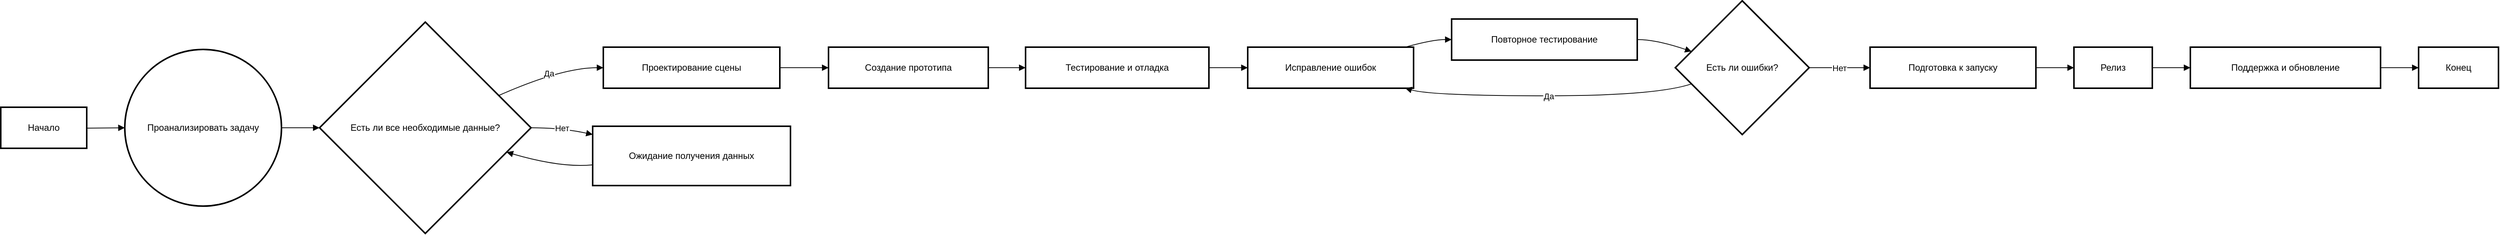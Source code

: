 <mxfile version="26.0.16">
  <diagram name="Страница — 1" id="d5ncUPp-Y7stNYp6Yt5m">
    <mxGraphModel>
      <root>
        <mxCell id="0" />
        <mxCell id="1" parent="0" />
        <mxCell id="2" value="Начало" style="whiteSpace=wrap;strokeWidth=2;" vertex="1" parent="1">
          <mxGeometry x="8" y="148" width="113" height="54" as="geometry" />
        </mxCell>
        <mxCell id="3" value="Проанализировать задачу" style="ellipse;aspect=fixed;strokeWidth=2;whiteSpace=wrap;" vertex="1" parent="1">
          <mxGeometry x="171" y="72" width="206" height="206" as="geometry" />
        </mxCell>
        <mxCell id="4" value="Есть ли все необходимые данные?" style="rhombus;strokeWidth=2;whiteSpace=wrap;" vertex="1" parent="1">
          <mxGeometry x="427" y="36" width="278" height="278" as="geometry" />
        </mxCell>
        <mxCell id="5" value="Проектирование сцены" style="whiteSpace=wrap;strokeWidth=2;" vertex="1" parent="1">
          <mxGeometry x="800" y="69" width="232" height="54" as="geometry" />
        </mxCell>
        <mxCell id="6" value="Ожидание получения данных" style="whiteSpace=wrap;strokeWidth=2;" vertex="1" parent="1">
          <mxGeometry x="786" y="173" width="260" height="78" as="geometry" />
        </mxCell>
        <mxCell id="7" value="Создание прототипа" style="whiteSpace=wrap;strokeWidth=2;" vertex="1" parent="1">
          <mxGeometry x="1096" y="69" width="210" height="54" as="geometry" />
        </mxCell>
        <mxCell id="8" value="Тестирование и отладка" style="whiteSpace=wrap;strokeWidth=2;" vertex="1" parent="1">
          <mxGeometry x="1355" y="69" width="241" height="54" as="geometry" />
        </mxCell>
        <mxCell id="9" value="Исправление ошибок" style="whiteSpace=wrap;strokeWidth=2;" vertex="1" parent="1">
          <mxGeometry x="1647" y="69" width="218" height="54" as="geometry" />
        </mxCell>
        <mxCell id="10" value="Повторное тестирование" style="whiteSpace=wrap;strokeWidth=2;" vertex="1" parent="1">
          <mxGeometry x="1915" y="32" width="244" height="54" as="geometry" />
        </mxCell>
        <mxCell id="11" value="Есть ли ошибки?" style="rhombus;strokeWidth=2;whiteSpace=wrap;" vertex="1" parent="1">
          <mxGeometry x="2209" y="8" width="176" height="176" as="geometry" />
        </mxCell>
        <mxCell id="12" value="Подготовка к запуску" style="whiteSpace=wrap;strokeWidth=2;" vertex="1" parent="1">
          <mxGeometry x="2465" y="69" width="218" height="54" as="geometry" />
        </mxCell>
        <mxCell id="13" value="Релиз" style="whiteSpace=wrap;strokeWidth=2;" vertex="1" parent="1">
          <mxGeometry x="2733" y="69" width="103" height="54" as="geometry" />
        </mxCell>
        <mxCell id="14" value="Поддержка и обновление" style="whiteSpace=wrap;strokeWidth=2;" vertex="1" parent="1">
          <mxGeometry x="2886" y="69" width="250" height="54" as="geometry" />
        </mxCell>
        <mxCell id="15" value="Конец" style="whiteSpace=wrap;strokeWidth=2;" vertex="1" parent="1">
          <mxGeometry x="3186" y="69" width="105" height="54" as="geometry" />
        </mxCell>
        <mxCell id="16" value="" style="curved=1;startArrow=none;endArrow=block;exitX=1;exitY=0.51;entryX=0;entryY=0.5;" edge="1" parent="1" source="2" target="3">
          <mxGeometry relative="1" as="geometry">
            <Array as="points" />
          </mxGeometry>
        </mxCell>
        <mxCell id="17" value="" style="curved=1;startArrow=none;endArrow=block;exitX=1;exitY=0.5;entryX=0;entryY=0.5;" edge="1" parent="1" source="3" target="4">
          <mxGeometry relative="1" as="geometry">
            <Array as="points" />
          </mxGeometry>
        </mxCell>
        <mxCell id="18" value="Да" style="curved=1;startArrow=none;endArrow=block;exitX=1;exitY=0.28;entryX=0;entryY=0.5;" edge="1" parent="1" source="4" target="5">
          <mxGeometry relative="1" as="geometry">
            <Array as="points">
              <mxPoint x="745" y="96" />
            </Array>
          </mxGeometry>
        </mxCell>
        <mxCell id="19" value="Нет" style="curved=1;startArrow=none;endArrow=block;exitX=1;exitY=0.5;entryX=0;entryY=0.14;" edge="1" parent="1" source="4" target="6">
          <mxGeometry relative="1" as="geometry">
            <Array as="points">
              <mxPoint x="745" y="175" />
            </Array>
          </mxGeometry>
        </mxCell>
        <mxCell id="20" value="" style="curved=1;startArrow=none;endArrow=block;exitX=0;exitY=0.65;entryX=1;entryY=0.65;" edge="1" parent="1" source="6" target="4">
          <mxGeometry relative="1" as="geometry">
            <Array as="points">
              <mxPoint x="745" y="228" />
            </Array>
          </mxGeometry>
        </mxCell>
        <mxCell id="21" value="" style="curved=1;startArrow=none;endArrow=block;exitX=1;exitY=0.5;entryX=0;entryY=0.5;" edge="1" parent="1" source="5" target="7">
          <mxGeometry relative="1" as="geometry">
            <Array as="points" />
          </mxGeometry>
        </mxCell>
        <mxCell id="22" value="" style="curved=1;startArrow=none;endArrow=block;exitX=1;exitY=0.5;entryX=0;entryY=0.5;" edge="1" parent="1" source="7" target="8">
          <mxGeometry relative="1" as="geometry">
            <Array as="points" />
          </mxGeometry>
        </mxCell>
        <mxCell id="23" value="" style="curved=1;startArrow=none;endArrow=block;exitX=1;exitY=0.5;entryX=0;entryY=0.5;" edge="1" parent="1" source="8" target="9">
          <mxGeometry relative="1" as="geometry">
            <Array as="points" />
          </mxGeometry>
        </mxCell>
        <mxCell id="24" value="" style="curved=1;startArrow=none;endArrow=block;exitX=0.95;exitY=0;entryX=0;entryY=0.5;" edge="1" parent="1" source="9" target="10">
          <mxGeometry relative="1" as="geometry">
            <Array as="points">
              <mxPoint x="1890" y="59" />
            </Array>
          </mxGeometry>
        </mxCell>
        <mxCell id="25" value="" style="curved=1;startArrow=none;endArrow=block;exitX=1;exitY=0.5;entryX=0;entryY=0.34;" edge="1" parent="1" source="10" target="11">
          <mxGeometry relative="1" as="geometry">
            <Array as="points">
              <mxPoint x="2184" y="59" />
            </Array>
          </mxGeometry>
        </mxCell>
        <mxCell id="26" value="Да" style="curved=1;startArrow=none;endArrow=block;exitX=0;exitY=0.66;entryX=0.95;entryY=1;" edge="1" parent="1" source="11" target="9">
          <mxGeometry relative="1" as="geometry">
            <Array as="points">
              <mxPoint x="2184" y="133" />
              <mxPoint x="1890" y="133" />
            </Array>
          </mxGeometry>
        </mxCell>
        <mxCell id="27" value="Нет" style="curved=1;startArrow=none;endArrow=block;exitX=1;exitY=0.5;entryX=0;entryY=0.5;" edge="1" parent="1" source="11" target="12">
          <mxGeometry relative="1" as="geometry">
            <Array as="points" />
          </mxGeometry>
        </mxCell>
        <mxCell id="28" value="" style="curved=1;startArrow=none;endArrow=block;exitX=1;exitY=0.5;entryX=0;entryY=0.5;" edge="1" parent="1" source="12" target="13">
          <mxGeometry relative="1" as="geometry">
            <Array as="points" />
          </mxGeometry>
        </mxCell>
        <mxCell id="29" value="" style="curved=1;startArrow=none;endArrow=block;exitX=1;exitY=0.5;entryX=0;entryY=0.5;" edge="1" parent="1" source="13" target="14">
          <mxGeometry relative="1" as="geometry">
            <Array as="points" />
          </mxGeometry>
        </mxCell>
        <mxCell id="30" value="" style="curved=1;startArrow=none;endArrow=block;exitX=1;exitY=0.5;entryX=0;entryY=0.5;" edge="1" parent="1" source="14" target="15">
          <mxGeometry relative="1" as="geometry">
            <Array as="points" />
          </mxGeometry>
        </mxCell>
      </root>
    </mxGraphModel>
  </diagram>
</mxfile>
